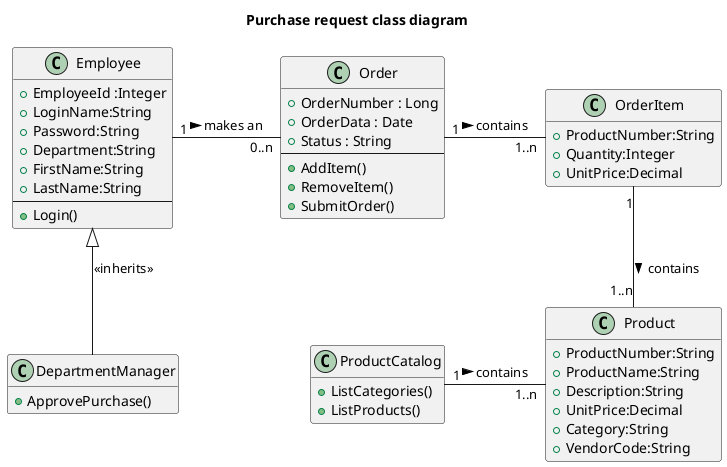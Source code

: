 @startuml purchase
title Purchase request class diagram

class Employee {
    +EmployeeId :Integer
    +LoginName:String
    +Password:String
    +Department:String
    +FirstName:String
    +LastName:String
    --
    +Login()
}

class DepartmentManager {
    +ApprovePurchase()
}


class Order{
    +OrderNumber : Long
    +OrderData : Date
    +Status : String
    --
    +AddItem()
    +RemoveItem()
    +SubmitOrder()
}

class OrderItem{
    +ProductNumber:String
    +Quantity:Integer
    +UnitPrice:Decimal
}


class Product{
    +ProductNumber:String
    +ProductName:String
    +Description:String
    +UnitPrice:Decimal
    +Category:String
    +VendorCode:String
}

class ProductCatalog{
    +ListCategories()
    +ListProducts()
}

DepartmentManager -u-|> Employee : <<inherits>>

Employee "1" -r- "0..n" Order : makes an >
Order "1" - "1..n" OrderItem : contains >
OrderItem "1" -d- "1..n" Product : contains >
ProductCatalog "1" -r- "1..n" Product : contains >

hide empty fields
hide empty methods
@enduml